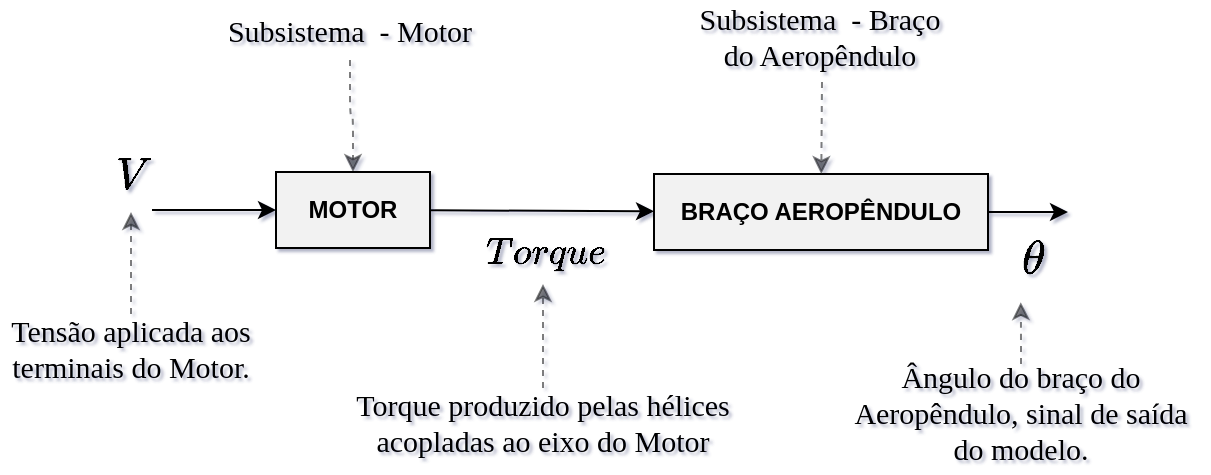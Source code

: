 <mxfile version="21.6.5" type="device">
  <diagram id="BB-P8LQBv9p690ByxCHv" name="Página-1">
    <mxGraphModel dx="733" dy="167" grid="1" gridSize="1" guides="0" tooltips="1" connect="1" arrows="1" fold="1" page="1" pageScale="1" pageWidth="413" pageHeight="291" background="none" math="1" shadow="1">
      <root>
        <mxCell id="0" />
        <mxCell id="1" parent="0" />
        <mxCell id="0LmL37Ir94_41o80-0yw-11" value="\(V\)" style="text;html=1;align=center;verticalAlign=middle;resizable=0;points=[];autosize=1;strokeColor=none;fillColor=none;fontSize=19;shadow=0;" parent="1" vertex="1">
          <mxGeometry x="158" y="524" width="55" height="36" as="geometry" />
        </mxCell>
        <mxCell id="4" value="" style="edgeStyle=none;html=1;shadow=0;" parent="1" source="0LmL37Ir94_41o80-0yw-22" target="2" edge="1">
          <mxGeometry relative="1" as="geometry" />
        </mxCell>
        <mxCell id="0LmL37Ir94_41o80-0yw-22" value="MOTOR" style="rounded=0;whiteSpace=wrap;html=1;fontStyle=1;shadow=0;fillColor=#F2F2F2;" parent="1" vertex="1">
          <mxGeometry x="258" y="540" width="77" height="38" as="geometry" />
        </mxCell>
        <mxCell id="0LmL37Ir94_41o80-0yw-32" value="\(\theta\)" style="text;html=1;align=center;verticalAlign=middle;resizable=0;points=[];autosize=1;strokeColor=none;fillColor=none;fontSize=20;shadow=0;" parent="1" vertex="1">
          <mxGeometry x="589" y="564" width="93" height="37" as="geometry" />
        </mxCell>
        <mxCell id="6" style="edgeStyle=none;html=1;shadow=0;" parent="1" source="2" edge="1">
          <mxGeometry relative="1" as="geometry">
            <mxPoint x="654" y="560" as="targetPoint" />
          </mxGeometry>
        </mxCell>
        <mxCell id="2" value="BRAÇO AEROPÊNDULO" style="rounded=0;whiteSpace=wrap;html=1;fontStyle=1;shadow=0;fillColor=#F2F2F2;" parent="1" vertex="1">
          <mxGeometry x="447" y="541" width="167" height="38" as="geometry" />
        </mxCell>
        <mxCell id="3" value="" style="endArrow=classic;html=1;entryX=0;entryY=0.5;entryDx=0;entryDy=0;shadow=0;" parent="1" target="0LmL37Ir94_41o80-0yw-22" edge="1">
          <mxGeometry width="50" height="50" relative="1" as="geometry">
            <mxPoint x="196" y="559" as="sourcePoint" />
            <mxPoint x="399" y="544" as="targetPoint" />
          </mxGeometry>
        </mxCell>
        <mxCell id="5" value="\(Torque\)" style="text;html=1;align=center;verticalAlign=middle;resizable=0;points=[];autosize=1;strokeColor=none;fillColor=none;fontSize=16;fontStyle=0;shadow=0;" parent="1" vertex="1">
          <mxGeometry x="348" y="564" width="87" height="32" as="geometry" />
        </mxCell>
        <mxCell id="8" style="edgeStyle=orthogonalEdgeStyle;html=1;dashed=1;shadow=0;opacity=60;fillColor=#eeeeee;strokeColor=#242629;" parent="1" source="7" target="0LmL37Ir94_41o80-0yw-22" edge="1">
          <mxGeometry relative="1" as="geometry" />
        </mxCell>
        <mxCell id="7" value="Subsistema  - Motor" style="text;strokeColor=none;fillColor=none;align=center;verticalAlign=middle;rounded=0;fontFamily=Times New Roman;fontStyle=0;fontSize=15;shadow=0;fontColor=default;whiteSpace=wrap;html=1;" parent="1" vertex="1">
          <mxGeometry x="227" y="454" width="136" height="30" as="geometry" />
        </mxCell>
        <mxCell id="10" style="html=1;dashed=1;shadow=0;opacity=60;fillColor=#eeeeee;strokeColor=#242629;" parent="1" target="2" edge="1">
          <mxGeometry relative="1" as="geometry">
            <mxPoint x="531" y="495" as="sourcePoint" />
          </mxGeometry>
        </mxCell>
        <mxCell id="9" value="Subsistema&amp;nbsp; - Braço do Aeropêndulo" style="text;html=1;strokeColor=none;fillColor=none;align=center;verticalAlign=middle;whiteSpace=wrap;rounded=0;fontFamily=Times New Roman;fontStyle=0;fontSize=15;shadow=0;" parent="1" vertex="1">
          <mxGeometry x="462" y="457" width="136" height="30" as="geometry" />
        </mxCell>
        <mxCell id="12" style="edgeStyle=orthogonalEdgeStyle;html=1;dashed=1;shadow=0;opacity=60;fillColor=#eeeeee;strokeColor=#242629;" parent="1" source="11" target="0LmL37Ir94_41o80-0yw-11" edge="1">
          <mxGeometry relative="1" as="geometry" />
        </mxCell>
        <mxCell id="11" value="Tensão aplicada aos terminais do Motor." style="text;html=1;strokeColor=none;fillColor=none;align=center;verticalAlign=middle;whiteSpace=wrap;rounded=0;fontFamily=Times New Roman;fontStyle=0;fontSize=15;shadow=0;" parent="1" vertex="1">
          <mxGeometry x="120" y="611" width="131" height="34" as="geometry" />
        </mxCell>
        <mxCell id="14" style="edgeStyle=orthogonalEdgeStyle;html=1;dashed=1;shadow=0;opacity=60;fillColor=#eeeeee;strokeColor=#242629;" parent="1" source="13" target="5" edge="1">
          <mxGeometry relative="1" as="geometry">
            <mxPoint x="376" y="605" as="targetPoint" />
          </mxGeometry>
        </mxCell>
        <mxCell id="13" value="Torque produzido pelas hélices acopladas ao eixo do Motor&lt;br style=&quot;font-size: 15px;&quot;&gt;" style="text;html=1;strokeColor=none;fillColor=none;align=center;verticalAlign=middle;whiteSpace=wrap;rounded=0;fontFamily=Times New Roman;fontStyle=0;fontSize=15;shadow=0;" parent="1" vertex="1">
          <mxGeometry x="290" y="648" width="203" height="33" as="geometry" />
        </mxCell>
        <mxCell id="16" style="edgeStyle=orthogonalEdgeStyle;html=1;dashed=1;entryX=0.445;entryY=1.111;entryDx=0;entryDy=0;entryPerimeter=0;shadow=0;opacity=60;fillColor=#eeeeee;strokeColor=#242629;" parent="1" source="15" target="0LmL37Ir94_41o80-0yw-32" edge="1">
          <mxGeometry relative="1" as="geometry">
            <mxPoint x="630" y="574" as="targetPoint" />
          </mxGeometry>
        </mxCell>
        <mxCell id="15" value="Ângulo do braço do Aeropêndulo, sinal de saída do modelo." style="text;html=1;strokeColor=none;fillColor=none;align=center;verticalAlign=middle;whiteSpace=wrap;rounded=0;fontFamily=Times New Roman;fontStyle=0;fontSize=15;shadow=0;" parent="1" vertex="1">
          <mxGeometry x="540" y="636" width="181" height="48" as="geometry" />
        </mxCell>
      </root>
    </mxGraphModel>
  </diagram>
</mxfile>
